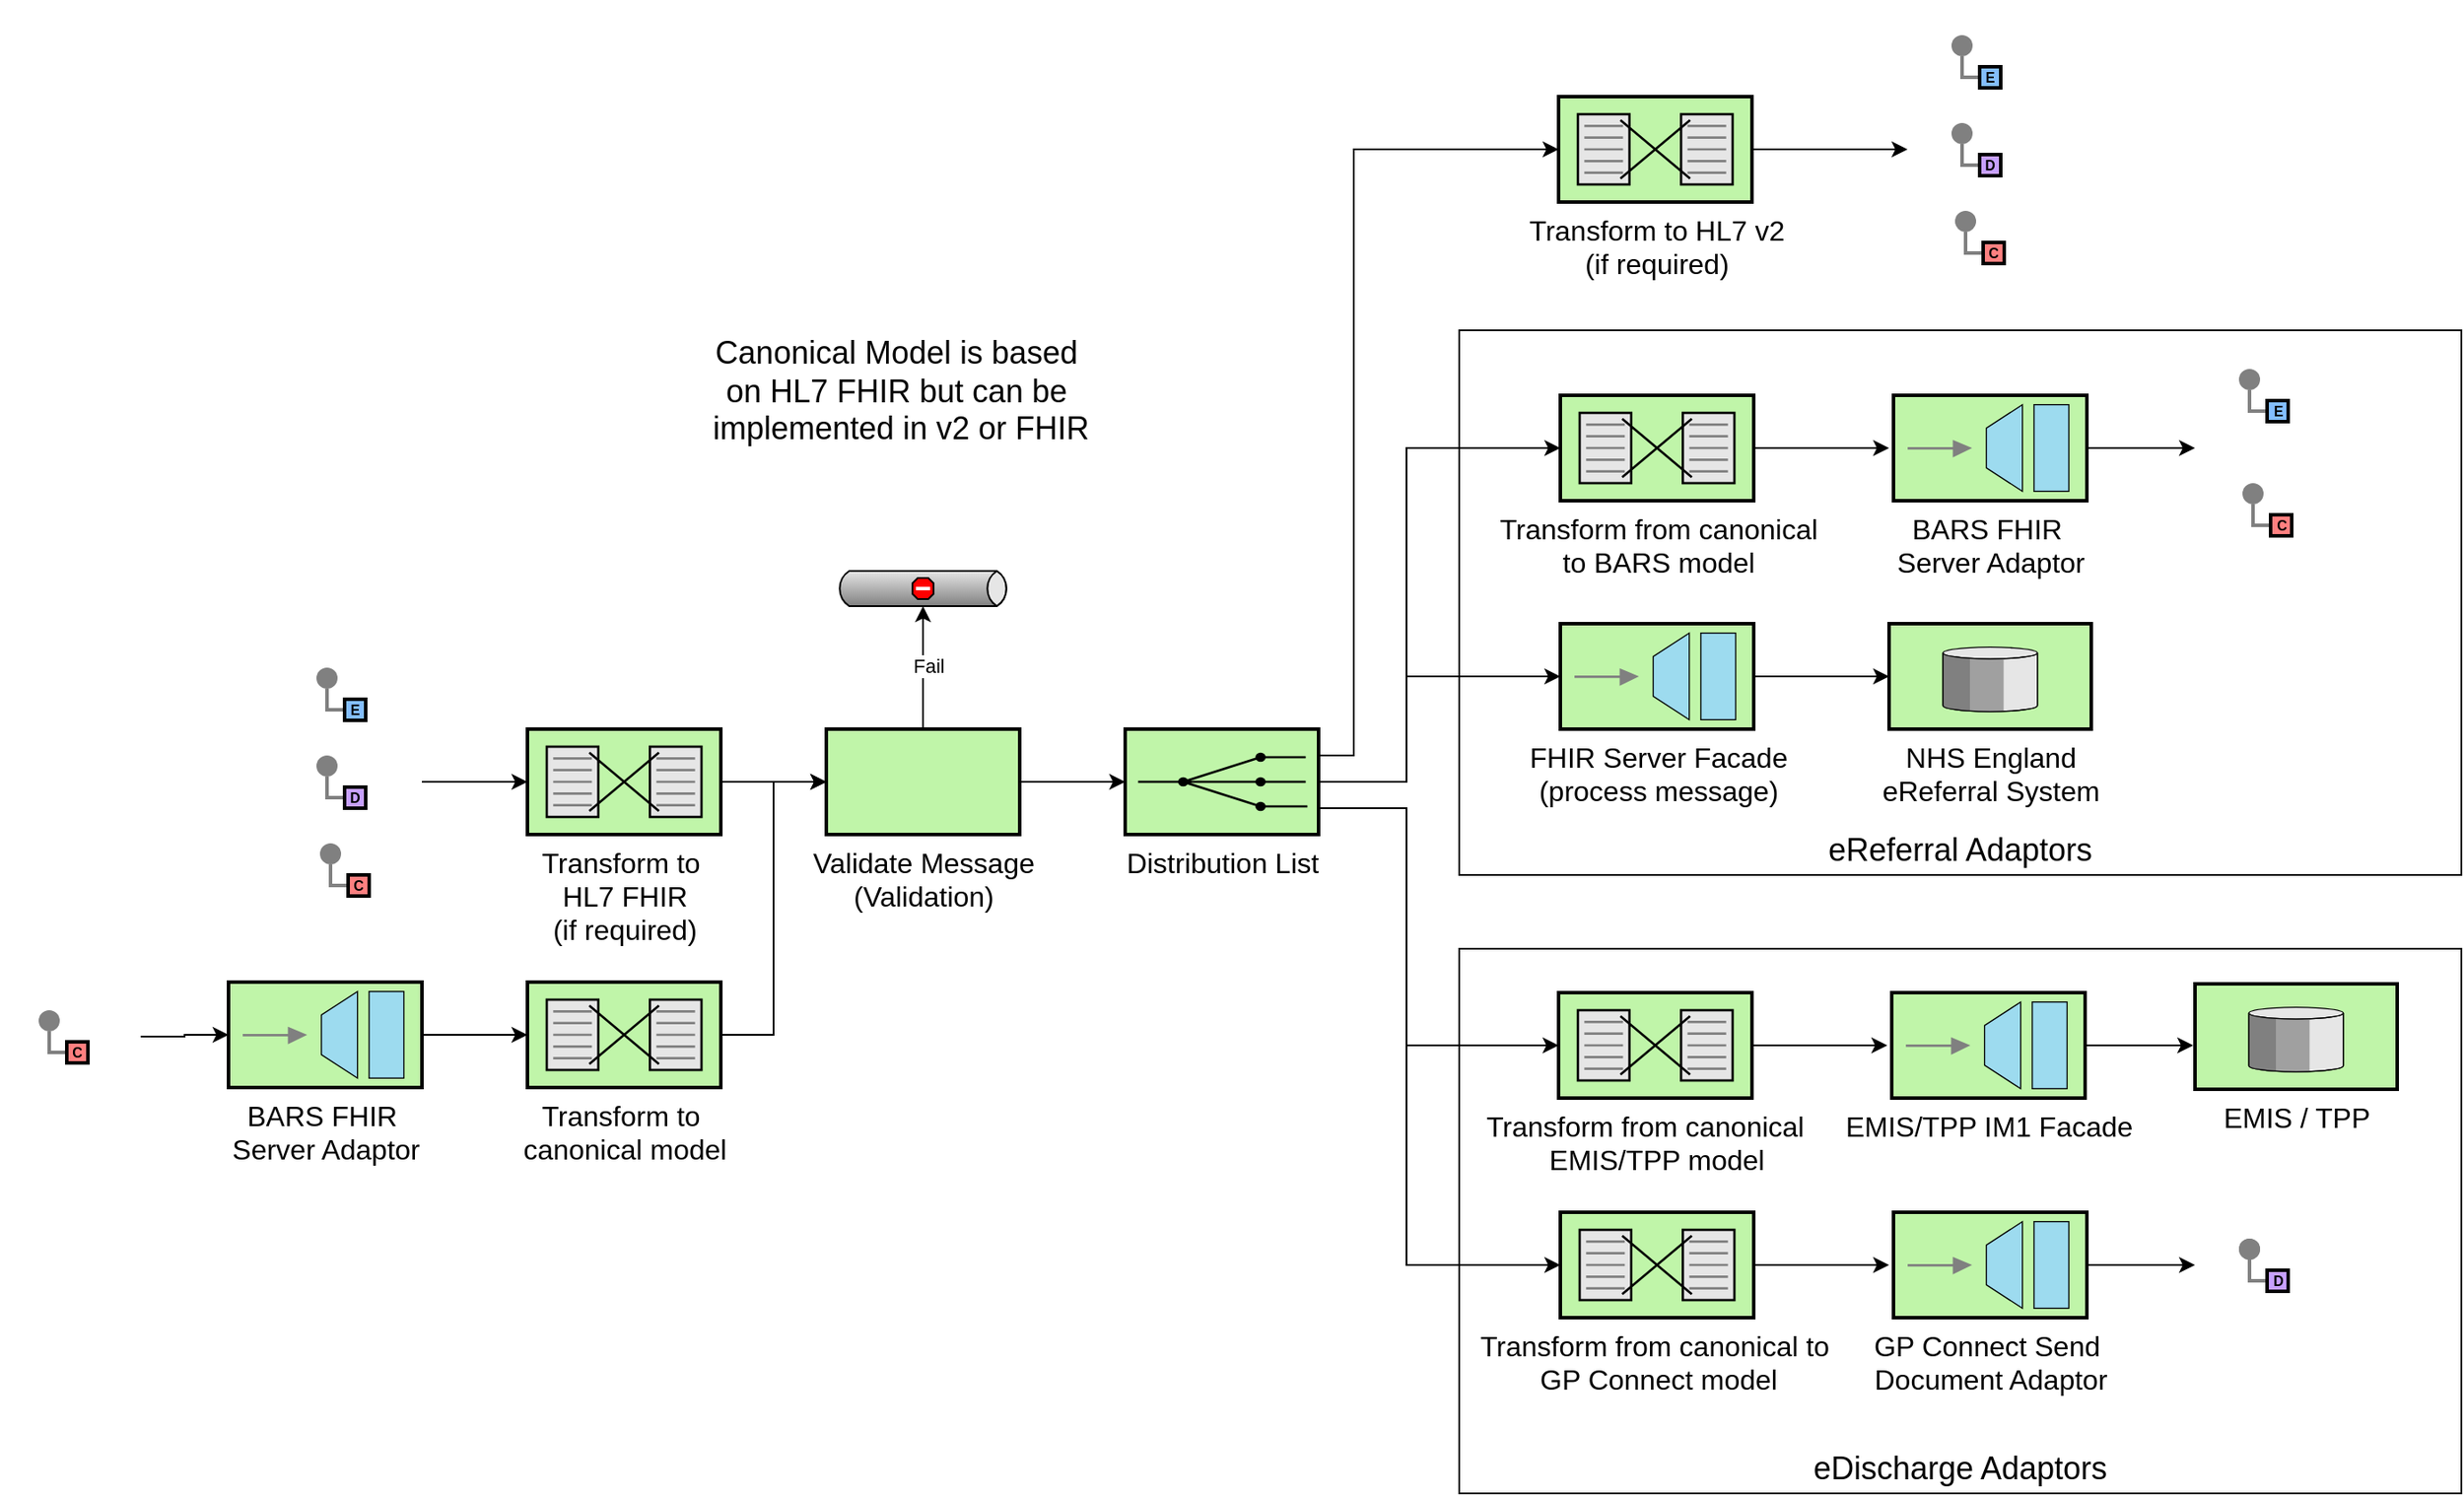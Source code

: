 <mxfile version="26.0.16">
  <diagram name="Page-1" id="ljDZH8ERc5lGcRQzrED6">
    <mxGraphModel grid="1" page="1" gridSize="10" guides="1" tooltips="1" connect="1" arrows="1" fold="1" pageScale="1" pageWidth="827" pageHeight="1169" math="0" shadow="0">
      <root>
        <mxCell id="0" />
        <mxCell id="1" parent="0" />
        <mxCell id="jh0i2Kvn7iigSbFiA_Ri-123" value="&lt;font style=&quot;font-size: 18px;&quot;&gt;eDischarge Adaptors&lt;/font&gt;" style="rounded=0;whiteSpace=wrap;html=1;verticalAlign=bottom;" vertex="1" parent="1">
          <mxGeometry x="570" y="420" width="570" height="310" as="geometry" />
        </mxCell>
        <mxCell id="jh0i2Kvn7iigSbFiA_Ri-1" value="&lt;font style=&quot;font-size: 18px;&quot;&gt;eReferral Adaptors&lt;/font&gt;" style="rounded=0;whiteSpace=wrap;html=1;verticalAlign=bottom;" vertex="1" parent="1">
          <mxGeometry x="570" y="68" width="570" height="310" as="geometry" />
        </mxCell>
        <mxCell id="jh0i2Kvn7iigSbFiA_Ri-2" value="" style="edgeStyle=orthogonalEdgeStyle;rounded=0;exitX=0;exitY=0.5;endArrow=none;dashed=0;html=1;strokeColor=#808080;strokeWidth=2;" edge="1" parent="1" source="jh0i2Kvn7iigSbFiA_Ri-4" target="jh0i2Kvn7iigSbFiA_Ri-3">
          <mxGeometry relative="1" as="geometry" />
        </mxCell>
        <mxCell id="jh0i2Kvn7iigSbFiA_Ri-3" value="" style="strokeWidth=2;dashed=0;align=center;fontSize=8;shape=ellipse;fillColor=#808080;strokeColor=none;" vertex="1" parent="1">
          <mxGeometry x="-80" y="310" width="12" height="12" as="geometry" />
        </mxCell>
        <mxCell id="jh0i2Kvn7iigSbFiA_Ri-4" value="D" style="strokeWidth=2;dashed=0;align=center;fontSize=8;shape=rect;fillColor=#C7A0FF;fontStyle=1;whiteSpace=wrap;html=1;" vertex="1" parent="1">
          <mxGeometry x="-64" y="328" width="12" height="12" as="geometry" />
        </mxCell>
        <mxCell id="jh0i2Kvn7iigSbFiA_Ri-5" style="edgeStyle=orthogonalEdgeStyle;rounded=0;orthogonalLoop=1;jettySize=auto;html=1;entryX=0;entryY=0.5;entryDx=0;entryDy=0;exitX=1;exitY=0.5;exitDx=0;exitDy=0;exitPerimeter=0;" edge="1" parent="1" source="jh0i2Kvn7iigSbFiA_Ri-20" target="jh0i2Kvn7iigSbFiA_Ri-14">
          <mxGeometry relative="1" as="geometry" />
        </mxCell>
        <mxCell id="jh0i2Kvn7iigSbFiA_Ri-6" value="" style="rounded=0;whiteSpace=wrap;html=1;strokeColor=none;" vertex="1" parent="1">
          <mxGeometry x="-100" y="240" width="80" height="170" as="geometry" />
        </mxCell>
        <mxCell id="jh0i2Kvn7iigSbFiA_Ri-7" value="" style="edgeStyle=orthogonalEdgeStyle;rounded=0;exitX=0;exitY=0.5;endArrow=none;dashed=0;html=1;strokeColor=#808080;strokeWidth=2;" edge="1" parent="1" source="jh0i2Kvn7iigSbFiA_Ri-9" target="jh0i2Kvn7iigSbFiA_Ri-8">
          <mxGeometry relative="1" as="geometry" />
        </mxCell>
        <mxCell id="jh0i2Kvn7iigSbFiA_Ri-8" value="" style="strokeWidth=2;dashed=0;align=center;fontSize=8;shape=ellipse;fillColor=#808080;strokeColor=none;" vertex="1" parent="1">
          <mxGeometry x="-80" y="310" width="12" height="12" as="geometry" />
        </mxCell>
        <mxCell id="jh0i2Kvn7iigSbFiA_Ri-9" value="D" style="strokeWidth=2;dashed=0;align=center;fontSize=8;shape=rect;fillColor=#C7A0FF;fontStyle=1;whiteSpace=wrap;html=1;" vertex="1" parent="1">
          <mxGeometry x="-64" y="328" width="12" height="12" as="geometry" />
        </mxCell>
        <mxCell id="jh0i2Kvn7iigSbFiA_Ri-10" value="" style="edgeStyle=orthogonalEdgeStyle;rounded=0;exitX=0;exitY=0.5;endArrow=none;dashed=0;html=1;strokeColor=#808080;strokeWidth=2;" edge="1" parent="1" source="jh0i2Kvn7iigSbFiA_Ri-12" target="jh0i2Kvn7iigSbFiA_Ri-11">
          <mxGeometry relative="1" as="geometry" />
        </mxCell>
        <mxCell id="jh0i2Kvn7iigSbFiA_Ri-11" value="" style="strokeWidth=2;dashed=0;align=center;fontSize=8;shape=ellipse;fillColor=#808080;strokeColor=none;" vertex="1" parent="1">
          <mxGeometry x="-80" y="260" width="12" height="12" as="geometry" />
        </mxCell>
        <mxCell id="jh0i2Kvn7iigSbFiA_Ri-12" value="E" style="strokeWidth=2;dashed=0;align=center;fontSize=8;shape=rect;fillColor=#83BEFF;fontStyle=1;whiteSpace=wrap;html=1;" vertex="1" parent="1">
          <mxGeometry x="-64" y="278" width="12" height="12" as="geometry" />
        </mxCell>
        <mxCell id="jh0i2Kvn7iigSbFiA_Ri-13" style="edgeStyle=orthogonalEdgeStyle;rounded=0;orthogonalLoop=1;jettySize=auto;html=1;" edge="1" parent="1" source="jh0i2Kvn7iigSbFiA_Ri-14" target="jh0i2Kvn7iigSbFiA_Ri-19">
          <mxGeometry relative="1" as="geometry" />
        </mxCell>
        <mxCell id="jh0i2Kvn7iigSbFiA_Ri-14" value="&lt;font style=&quot;font-size: 16px;&quot;&gt;Validate Message &lt;br&gt;(Validation)&lt;/font&gt;" style="strokeWidth=2;dashed=0;align=center;fontSize=8;shape=rect;fillColor=#c0f5a9;verticalLabelPosition=bottom;verticalAlign=top;html=1;" vertex="1" parent="1">
          <mxGeometry x="210" y="295" width="110" height="60" as="geometry" />
        </mxCell>
        <mxCell id="jh0i2Kvn7iigSbFiA_Ri-15" value="" style="strokeWidth=1;outlineConnect=0;dashed=0;align=center;html=1;fontSize=8;shape=mxgraph.eip.deadLetterChannel;verticalLabelPosition=bottom;labelBackgroundColor=#ffffff;verticalAlign=top;" vertex="1" parent="1">
          <mxGeometry x="215" y="205" width="100" height="20" as="geometry" />
        </mxCell>
        <mxCell id="jh0i2Kvn7iigSbFiA_Ri-16" style="edgeStyle=orthogonalEdgeStyle;rounded=0;orthogonalLoop=1;jettySize=auto;html=1;entryX=0;entryY=1;entryDx=50;entryDy=0;entryPerimeter=0;" edge="1" parent="1" source="jh0i2Kvn7iigSbFiA_Ri-14" target="jh0i2Kvn7iigSbFiA_Ri-15">
          <mxGeometry relative="1" as="geometry" />
        </mxCell>
        <mxCell id="jh0i2Kvn7iigSbFiA_Ri-17" value="Fail" style="edgeLabel;html=1;align=center;verticalAlign=middle;resizable=0;points=[];" connectable="0" vertex="1" parent="jh0i2Kvn7iigSbFiA_Ri-16">
          <mxGeometry x="0.028" y="-3" relative="1" as="geometry">
            <mxPoint as="offset" />
          </mxGeometry>
        </mxCell>
        <mxCell id="jh0i2Kvn7iigSbFiA_Ri-18" style="edgeStyle=orthogonalEdgeStyle;rounded=0;orthogonalLoop=1;jettySize=auto;html=1;exitX=1;exitY=0.5;exitDx=0;exitDy=0;exitPerimeter=0;entryX=0;entryY=0.5;entryDx=0;entryDy=0;entryPerimeter=0;" edge="1" parent="1" source="jh0i2Kvn7iigSbFiA_Ri-19" target="jh0i2Kvn7iigSbFiA_Ri-65">
          <mxGeometry relative="1" as="geometry">
            <mxPoint x="490" y="340" as="sourcePoint" />
            <mxPoint x="629" y="210" as="targetPoint" />
            <Array as="points">
              <mxPoint x="540" y="325" />
              <mxPoint x="540" y="135" />
            </Array>
          </mxGeometry>
        </mxCell>
        <mxCell id="jh0i2Kvn7iigSbFiA_Ri-121" value="" style="edgeStyle=orthogonalEdgeStyle;rounded=0;orthogonalLoop=1;jettySize=auto;html=1;entryX=0;entryY=0.5;entryDx=0;entryDy=0;entryPerimeter=0;" edge="1" parent="1" target="jh0i2Kvn7iigSbFiA_Ri-99">
          <mxGeometry relative="1" as="geometry">
            <mxPoint x="490" y="340" as="sourcePoint" />
            <Array as="points">
              <mxPoint x="540" y="340" />
              <mxPoint x="540" y="600" />
            </Array>
          </mxGeometry>
        </mxCell>
        <mxCell id="jh0i2Kvn7iigSbFiA_Ri-19" value="&lt;font style=&quot;font-size: 16px;&quot;&gt;Distribution List&lt;/font&gt;" style="html=1;strokeWidth=2;outlineConnect=0;dashed=0;align=center;fontSize=8;fillColor=#c0f5a9;verticalLabelPosition=bottom;verticalAlign=top;shape=mxgraph.eip.recipient_list;" vertex="1" parent="1">
          <mxGeometry x="380" y="295" width="110" height="60" as="geometry" />
        </mxCell>
        <mxCell id="jh0i2Kvn7iigSbFiA_Ri-20" value="&lt;span style=&quot;font-size: 16px;&quot;&gt;Transform to&amp;nbsp;&lt;/span&gt;&lt;div&gt;&lt;span style=&quot;font-size: 16px;&quot;&gt;HL7 FHIR&lt;br&gt;(if required)&lt;/span&gt;&lt;/div&gt;" style="html=1;strokeWidth=2;outlineConnect=0;dashed=0;align=center;fontSize=8;shape=mxgraph.eip.message_translator;fillColor=#c0f5a9;verticalLabelPosition=bottom;verticalAlign=top;" vertex="1" parent="1">
          <mxGeometry x="40" y="295" width="110" height="60" as="geometry" />
        </mxCell>
        <mxCell id="jh0i2Kvn7iigSbFiA_Ri-21" style="edgeStyle=orthogonalEdgeStyle;rounded=0;orthogonalLoop=1;jettySize=auto;html=1;entryX=0;entryY=0.5;entryDx=0;entryDy=0;entryPerimeter=0;" edge="1" parent="1" source="jh0i2Kvn7iigSbFiA_Ri-6" target="jh0i2Kvn7iigSbFiA_Ri-20">
          <mxGeometry relative="1" as="geometry" />
        </mxCell>
        <mxCell id="jh0i2Kvn7iigSbFiA_Ri-22" style="edgeStyle=orthogonalEdgeStyle;rounded=0;orthogonalLoop=1;jettySize=auto;html=1;entryX=0;entryY=0.5;entryDx=0;entryDy=0;" edge="1" parent="1" source="jh0i2Kvn7iigSbFiA_Ri-23" target="jh0i2Kvn7iigSbFiA_Ri-28">
          <mxGeometry relative="1" as="geometry" />
        </mxCell>
        <mxCell id="jh0i2Kvn7iigSbFiA_Ri-23" value="&lt;font style=&quot;font-size: 16px;&quot;&gt;Transform to HL7 v2&lt;br&gt;(if required)&lt;/font&gt;" style="html=1;strokeWidth=2;outlineConnect=0;dashed=0;align=center;fontSize=8;shape=mxgraph.eip.message_translator;fillColor=#c0f5a9;verticalLabelPosition=bottom;verticalAlign=top;" vertex="1" parent="1">
          <mxGeometry x="626.5" y="-65" width="110" height="60" as="geometry" />
        </mxCell>
        <mxCell id="jh0i2Kvn7iigSbFiA_Ri-24" style="edgeStyle=orthogonalEdgeStyle;rounded=0;orthogonalLoop=1;jettySize=auto;html=1;entryX=0;entryY=0.5;entryDx=0;entryDy=0;entryPerimeter=0;exitX=1;exitY=0.25;exitDx=0;exitDy=0;exitPerimeter=0;" edge="1" parent="1" source="jh0i2Kvn7iigSbFiA_Ri-19" target="jh0i2Kvn7iigSbFiA_Ri-23">
          <mxGeometry relative="1" as="geometry">
            <Array as="points">
              <mxPoint x="510" y="310" />
              <mxPoint x="510" y="-35" />
            </Array>
          </mxGeometry>
        </mxCell>
        <mxCell id="jh0i2Kvn7iigSbFiA_Ri-25" style="edgeStyle=orthogonalEdgeStyle;rounded=0;orthogonalLoop=1;jettySize=auto;html=1;" edge="1" parent="1">
          <mxGeometry relative="1" as="geometry">
            <mxPoint x="737.5" y="135" as="sourcePoint" />
            <mxPoint x="814.5" y="135" as="targetPoint" />
          </mxGeometry>
        </mxCell>
        <mxCell id="jh0i2Kvn7iigSbFiA_Ri-28" value="" style="rounded=0;whiteSpace=wrap;html=1;strokeColor=none;" vertex="1" parent="1">
          <mxGeometry x="825" y="-95" width="90" height="120" as="geometry" />
        </mxCell>
        <mxCell id="jh0i2Kvn7iigSbFiA_Ri-29" value="&lt;font style=&quot;font-size: 18px;&quot;&gt;Canonical Model is based &lt;br&gt;on HL7 FHIR but can be&lt;br&gt;&amp;nbsp;implemented in v2 or FHIR&lt;/font&gt;" style="text;html=1;align=center;verticalAlign=middle;whiteSpace=wrap;rounded=0;" vertex="1" parent="1">
          <mxGeometry x="120" y="75" width="260" height="55" as="geometry" />
        </mxCell>
        <mxCell id="jh0i2Kvn7iigSbFiA_Ri-30" value="" style="edgeStyle=orthogonalEdgeStyle;rounded=0;exitX=0;exitY=0.5;endArrow=none;dashed=0;html=1;strokeColor=#808080;strokeWidth=2;" edge="1" parent="1" source="jh0i2Kvn7iigSbFiA_Ri-32" target="jh0i2Kvn7iigSbFiA_Ri-31">
          <mxGeometry relative="1" as="geometry" />
        </mxCell>
        <mxCell id="jh0i2Kvn7iigSbFiA_Ri-31" value="" style="strokeWidth=2;dashed=0;align=center;fontSize=8;shape=ellipse;fillColor=#808080;strokeColor=none;" vertex="1" parent="1">
          <mxGeometry x="-78" y="360" width="12" height="12" as="geometry" />
        </mxCell>
        <mxCell id="jh0i2Kvn7iigSbFiA_Ri-32" value="C" style="strokeWidth=2;dashed=0;align=center;fontSize=8;shape=rect;fillColor=#FF8080;fontStyle=1;whiteSpace=wrap;html=1;" vertex="1" parent="1">
          <mxGeometry x="-62" y="378" width="12" height="12" as="geometry" />
        </mxCell>
        <mxCell id="jh0i2Kvn7iigSbFiA_Ri-33" value="" style="edgeStyle=orthogonalEdgeStyle;rounded=0;exitX=0;exitY=0.5;endArrow=none;dashed=0;html=1;strokeColor=#808080;strokeWidth=2;" edge="1" parent="1" source="jh0i2Kvn7iigSbFiA_Ri-35" target="jh0i2Kvn7iigSbFiA_Ri-34">
          <mxGeometry relative="1" as="geometry" />
        </mxCell>
        <mxCell id="jh0i2Kvn7iigSbFiA_Ri-34" value="" style="strokeWidth=2;dashed=0;align=center;fontSize=8;shape=ellipse;fillColor=#808080;strokeColor=none;" vertex="1" parent="1">
          <mxGeometry x="850" y="-50" width="12" height="12" as="geometry" />
        </mxCell>
        <mxCell id="jh0i2Kvn7iigSbFiA_Ri-35" value="D" style="strokeWidth=2;dashed=0;align=center;fontSize=8;shape=rect;fillColor=#C7A0FF;fontStyle=1;whiteSpace=wrap;html=1;" vertex="1" parent="1">
          <mxGeometry x="866" y="-32" width="12" height="12" as="geometry" />
        </mxCell>
        <mxCell id="jh0i2Kvn7iigSbFiA_Ri-36" value="" style="rounded=0;whiteSpace=wrap;html=1;strokeColor=none;" vertex="1" parent="1">
          <mxGeometry x="830" y="-120" width="80" height="170" as="geometry" />
        </mxCell>
        <mxCell id="jh0i2Kvn7iigSbFiA_Ri-37" value="" style="edgeStyle=orthogonalEdgeStyle;rounded=0;exitX=0;exitY=0.5;endArrow=none;dashed=0;html=1;strokeColor=#808080;strokeWidth=2;" edge="1" parent="1" source="jh0i2Kvn7iigSbFiA_Ri-39" target="jh0i2Kvn7iigSbFiA_Ri-38">
          <mxGeometry relative="1" as="geometry" />
        </mxCell>
        <mxCell id="jh0i2Kvn7iigSbFiA_Ri-38" value="" style="strokeWidth=2;dashed=0;align=center;fontSize=8;shape=ellipse;fillColor=#808080;strokeColor=none;" vertex="1" parent="1">
          <mxGeometry x="850" y="-50" width="12" height="12" as="geometry" />
        </mxCell>
        <mxCell id="jh0i2Kvn7iigSbFiA_Ri-39" value="D" style="strokeWidth=2;dashed=0;align=center;fontSize=8;shape=rect;fillColor=#C7A0FF;fontStyle=1;whiteSpace=wrap;html=1;" vertex="1" parent="1">
          <mxGeometry x="866" y="-32" width="12" height="12" as="geometry" />
        </mxCell>
        <mxCell id="jh0i2Kvn7iigSbFiA_Ri-40" value="" style="edgeStyle=orthogonalEdgeStyle;rounded=0;exitX=0;exitY=0.5;endArrow=none;dashed=0;html=1;strokeColor=#808080;strokeWidth=2;" edge="1" parent="1" source="jh0i2Kvn7iigSbFiA_Ri-42" target="jh0i2Kvn7iigSbFiA_Ri-41">
          <mxGeometry relative="1" as="geometry" />
        </mxCell>
        <mxCell id="jh0i2Kvn7iigSbFiA_Ri-41" value="" style="strokeWidth=2;dashed=0;align=center;fontSize=8;shape=ellipse;fillColor=#808080;strokeColor=none;" vertex="1" parent="1">
          <mxGeometry x="850" y="-100" width="12" height="12" as="geometry" />
        </mxCell>
        <mxCell id="jh0i2Kvn7iigSbFiA_Ri-42" value="E" style="strokeWidth=2;dashed=0;align=center;fontSize=8;shape=rect;fillColor=#83BEFF;fontStyle=1;whiteSpace=wrap;html=1;" vertex="1" parent="1">
          <mxGeometry x="866" y="-82" width="12" height="12" as="geometry" />
        </mxCell>
        <mxCell id="jh0i2Kvn7iigSbFiA_Ri-43" value="" style="edgeStyle=orthogonalEdgeStyle;rounded=0;exitX=0;exitY=0.5;endArrow=none;dashed=0;html=1;strokeColor=#808080;strokeWidth=2;" edge="1" parent="1" source="jh0i2Kvn7iigSbFiA_Ri-45" target="jh0i2Kvn7iigSbFiA_Ri-44">
          <mxGeometry relative="1" as="geometry" />
        </mxCell>
        <mxCell id="jh0i2Kvn7iigSbFiA_Ri-44" value="" style="strokeWidth=2;dashed=0;align=center;fontSize=8;shape=ellipse;fillColor=#808080;strokeColor=none;" vertex="1" parent="1">
          <mxGeometry x="852" width="12" height="12" as="geometry" />
        </mxCell>
        <mxCell id="jh0i2Kvn7iigSbFiA_Ri-45" value="C" style="strokeWidth=2;dashed=0;align=center;fontSize=8;shape=rect;fillColor=#FF8080;fontStyle=1;whiteSpace=wrap;html=1;" vertex="1" parent="1">
          <mxGeometry x="868" y="18" width="12" height="12" as="geometry" />
        </mxCell>
        <mxCell id="jh0i2Kvn7iigSbFiA_Ri-47" style="edgeStyle=orthogonalEdgeStyle;rounded=0;orthogonalLoop=1;jettySize=auto;html=1;" edge="1" parent="1" source="jh0i2Kvn7iigSbFiA_Ri-48" target="jh0i2Kvn7iigSbFiA_Ri-49">
          <mxGeometry relative="1" as="geometry" />
        </mxCell>
        <mxCell id="jh0i2Kvn7iigSbFiA_Ri-48" value="&lt;font style=&quot;font-size: 16px;&quot;&gt;FHIR Server Facade&lt;br&gt;(process message)&lt;/font&gt;" style="fillColor=#c0f5a9;dashed=0;outlineConnect=0;strokeWidth=2;html=1;align=center;fontSize=8;verticalLabelPosition=bottom;verticalAlign=top;shape=mxgraph.eip.messaging_gateway;" vertex="1" parent="1">
          <mxGeometry x="627.5" y="235" width="110" height="60" as="geometry" />
        </mxCell>
        <mxCell id="jh0i2Kvn7iigSbFiA_Ri-49" value="&lt;span style=&quot;font-size: 16px;&quot;&gt;NHS England &lt;br&gt;eReferral System&lt;/span&gt;" style="html=1;strokeWidth=2;outlineConnect=0;dashed=0;align=center;fontSize=8;verticalLabelPosition=bottom;verticalAlign=top;shape=mxgraph.eip.message_store;fillColor=#c0f5a9" vertex="1" parent="1">
          <mxGeometry x="814.5" y="235" width="115" height="60" as="geometry" />
        </mxCell>
        <mxCell id="jh0i2Kvn7iigSbFiA_Ri-50" style="edgeStyle=orthogonalEdgeStyle;rounded=0;orthogonalLoop=1;jettySize=auto;html=1;entryX=0;entryY=0.5;entryDx=0;entryDy=0;entryPerimeter=0;exitX=1;exitY=0.5;exitDx=0;exitDy=0;exitPerimeter=0;" edge="1" parent="1" source="jh0i2Kvn7iigSbFiA_Ri-19" target="jh0i2Kvn7iigSbFiA_Ri-48">
          <mxGeometry relative="1" as="geometry">
            <Array as="points">
              <mxPoint x="540" y="325" />
              <mxPoint x="540" y="265" />
            </Array>
          </mxGeometry>
        </mxCell>
        <mxCell id="jh0i2Kvn7iigSbFiA_Ri-51" value="" style="rounded=0;whiteSpace=wrap;html=1;strokeColor=none;" vertex="1" parent="1">
          <mxGeometry x="988.5" y="75" width="90" height="120" as="geometry" />
        </mxCell>
        <mxCell id="jh0i2Kvn7iigSbFiA_Ri-55" value="" style="rounded=0;whiteSpace=wrap;html=1;strokeColor=none;" vertex="1" parent="1">
          <mxGeometry x="988.5" y="70" width="80" height="80" as="geometry" />
        </mxCell>
        <mxCell id="jh0i2Kvn7iigSbFiA_Ri-59" value="" style="edgeStyle=orthogonalEdgeStyle;rounded=0;exitX=0;exitY=0.5;endArrow=none;dashed=0;html=1;strokeColor=#808080;strokeWidth=2;" edge="1" parent="1" source="jh0i2Kvn7iigSbFiA_Ri-61" target="jh0i2Kvn7iigSbFiA_Ri-60">
          <mxGeometry relative="1" as="geometry" />
        </mxCell>
        <mxCell id="jh0i2Kvn7iigSbFiA_Ri-60" value="" style="strokeWidth=2;dashed=0;align=center;fontSize=8;shape=ellipse;fillColor=#808080;strokeColor=none;" vertex="1" parent="1">
          <mxGeometry x="1013.5" y="90" width="12" height="12" as="geometry" />
        </mxCell>
        <mxCell id="jh0i2Kvn7iigSbFiA_Ri-61" value="E" style="strokeWidth=2;dashed=0;align=center;fontSize=8;shape=rect;fillColor=#83BEFF;fontStyle=1;whiteSpace=wrap;html=1;" vertex="1" parent="1">
          <mxGeometry x="1029.5" y="108" width="12" height="12" as="geometry" />
        </mxCell>
        <mxCell id="jh0i2Kvn7iigSbFiA_Ri-62" value="" style="edgeStyle=orthogonalEdgeStyle;rounded=0;exitX=0;exitY=0.5;endArrow=none;dashed=0;html=1;strokeColor=#808080;strokeWidth=2;" edge="1" parent="1" source="jh0i2Kvn7iigSbFiA_Ri-64" target="jh0i2Kvn7iigSbFiA_Ri-63">
          <mxGeometry relative="1" as="geometry" />
        </mxCell>
        <mxCell id="jh0i2Kvn7iigSbFiA_Ri-63" value="" style="strokeWidth=2;dashed=0;align=center;fontSize=8;shape=ellipse;fillColor=#808080;strokeColor=none;" vertex="1" parent="1">
          <mxGeometry x="1015.5" y="155" width="12" height="12" as="geometry" />
        </mxCell>
        <mxCell id="jh0i2Kvn7iigSbFiA_Ri-64" value="C" style="strokeWidth=2;dashed=0;align=center;fontSize=8;shape=rect;fillColor=#FF8080;fontStyle=1;whiteSpace=wrap;html=1;" vertex="1" parent="1">
          <mxGeometry x="1031.5" y="173" width="12" height="12" as="geometry" />
        </mxCell>
        <mxCell id="jh0i2Kvn7iigSbFiA_Ri-65" value="&lt;font style=&quot;font-size: 16px;&quot;&gt;Transform from canonical&lt;/font&gt;&lt;div&gt;&lt;span style=&quot;font-size: 16px; background-color: transparent; color: light-dark(rgb(0, 0, 0), rgb(255, 255, 255));&quot;&gt;to BARS model&lt;/span&gt;&lt;/div&gt;" style="html=1;strokeWidth=2;outlineConnect=0;dashed=0;align=center;fontSize=8;shape=mxgraph.eip.message_translator;fillColor=#c0f5a9;verticalLabelPosition=bottom;verticalAlign=top;" vertex="1" parent="1">
          <mxGeometry x="627.5" y="105" width="110" height="60" as="geometry" />
        </mxCell>
        <mxCell id="jh0i2Kvn7iigSbFiA_Ri-67" style="edgeStyle=orthogonalEdgeStyle;rounded=0;orthogonalLoop=1;jettySize=auto;html=1;entryX=0;entryY=0.5;entryDx=0;entryDy=0;" edge="1" parent="1" source="jh0i2Kvn7iigSbFiA_Ri-66" target="jh0i2Kvn7iigSbFiA_Ri-51">
          <mxGeometry relative="1" as="geometry" />
        </mxCell>
        <mxCell id="jh0i2Kvn7iigSbFiA_Ri-66" value="&lt;font style=&quot;font-size: 16px;&quot;&gt;BARS FHIR&amp;nbsp;&lt;/font&gt;&lt;div&gt;&lt;font style=&quot;font-size: 16px;&quot;&gt;Server Adaptor&lt;br&gt;&lt;/font&gt;&lt;/div&gt;" style="fillColor=#c0f5a9;dashed=0;outlineConnect=0;strokeWidth=2;html=1;align=center;fontSize=8;verticalLabelPosition=bottom;verticalAlign=top;shape=mxgraph.eip.messaging_gateway;" vertex="1" parent="1">
          <mxGeometry x="817" y="105" width="110" height="60" as="geometry" />
        </mxCell>
        <mxCell id="jh0i2Kvn7iigSbFiA_Ri-68" style="edgeStyle=orthogonalEdgeStyle;rounded=0;orthogonalLoop=1;jettySize=auto;html=1;" edge="1" parent="1">
          <mxGeometry relative="1" as="geometry">
            <mxPoint x="736.5" y="475" as="sourcePoint" />
            <mxPoint x="813.5" y="475" as="targetPoint" />
          </mxGeometry>
        </mxCell>
        <mxCell id="jh0i2Kvn7iigSbFiA_Ri-82" value="&lt;span style=&quot;font-size: 16px;&quot;&gt;Transform from canonical&amp;nbsp; &amp;nbsp;&lt;/span&gt;&lt;div&gt;&lt;span style=&quot;font-size: 16px;&quot;&gt;EMIS/TPP model&lt;/span&gt;&lt;/div&gt;" style="html=1;strokeWidth=2;outlineConnect=0;dashed=0;align=center;fontSize=8;shape=mxgraph.eip.message_translator;fillColor=#c0f5a9;verticalLabelPosition=bottom;verticalAlign=top;" vertex="1" parent="1">
          <mxGeometry x="626.5" y="445" width="110" height="60" as="geometry" />
        </mxCell>
        <mxCell id="jh0i2Kvn7iigSbFiA_Ri-83" style="edgeStyle=orthogonalEdgeStyle;rounded=0;orthogonalLoop=1;jettySize=auto;html=1;entryX=0;entryY=0.5;entryDx=0;entryDy=0;" edge="1" parent="1" source="jh0i2Kvn7iigSbFiA_Ri-84">
          <mxGeometry relative="1" as="geometry">
            <mxPoint x="987.5" y="475" as="targetPoint" />
          </mxGeometry>
        </mxCell>
        <mxCell id="jh0i2Kvn7iigSbFiA_Ri-84" value="&lt;font style=&quot;font-size: 16px;&quot;&gt;EMIS/TPP IM1 Facade&lt;br&gt;&lt;/font&gt;" style="fillColor=#c0f5a9;dashed=0;outlineConnect=0;strokeWidth=2;html=1;align=center;fontSize=8;verticalLabelPosition=bottom;verticalAlign=top;shape=mxgraph.eip.messaging_gateway;" vertex="1" parent="1">
          <mxGeometry x="816" y="445" width="110" height="60" as="geometry" />
        </mxCell>
        <mxCell id="jh0i2Kvn7iigSbFiA_Ri-85" style="edgeStyle=orthogonalEdgeStyle;rounded=0;orthogonalLoop=1;jettySize=auto;html=1;" edge="1" parent="1">
          <mxGeometry relative="1" as="geometry">
            <mxPoint x="737.5" y="600" as="sourcePoint" />
            <mxPoint x="814.5" y="600" as="targetPoint" />
          </mxGeometry>
        </mxCell>
        <mxCell id="jh0i2Kvn7iigSbFiA_Ri-86" value="" style="rounded=0;whiteSpace=wrap;html=1;strokeColor=none;" vertex="1" parent="1">
          <mxGeometry x="988.5" y="540" width="90" height="120" as="geometry" />
        </mxCell>
        <mxCell id="jh0i2Kvn7iigSbFiA_Ri-87" value="" style="edgeStyle=orthogonalEdgeStyle;rounded=0;exitX=0;exitY=0.5;endArrow=none;dashed=0;html=1;strokeColor=#808080;strokeWidth=2;" edge="1" parent="1" source="jh0i2Kvn7iigSbFiA_Ri-89" target="jh0i2Kvn7iigSbFiA_Ri-88">
          <mxGeometry relative="1" as="geometry" />
        </mxCell>
        <mxCell id="jh0i2Kvn7iigSbFiA_Ri-88" value="" style="strokeWidth=2;dashed=0;align=center;fontSize=8;shape=ellipse;fillColor=#808080;strokeColor=none;" vertex="1" parent="1">
          <mxGeometry x="1013.5" y="585" width="12" height="12" as="geometry" />
        </mxCell>
        <mxCell id="jh0i2Kvn7iigSbFiA_Ri-89" value="D" style="strokeWidth=2;dashed=0;align=center;fontSize=8;shape=rect;fillColor=#C7A0FF;fontStyle=1;whiteSpace=wrap;html=1;" vertex="1" parent="1">
          <mxGeometry x="1029.5" y="603" width="12" height="12" as="geometry" />
        </mxCell>
        <mxCell id="jh0i2Kvn7iigSbFiA_Ri-90" value="" style="edgeStyle=orthogonalEdgeStyle;rounded=0;exitX=0;exitY=0.5;endArrow=none;dashed=0;html=1;strokeColor=#808080;strokeWidth=2;" edge="1" parent="1" source="jh0i2Kvn7iigSbFiA_Ri-92" target="jh0i2Kvn7iigSbFiA_Ri-91">
          <mxGeometry relative="1" as="geometry" />
        </mxCell>
        <mxCell id="jh0i2Kvn7iigSbFiA_Ri-91" value="" style="strokeWidth=2;dashed=0;align=center;fontSize=8;shape=ellipse;fillColor=#808080;strokeColor=none;" vertex="1" parent="1">
          <mxGeometry x="1013.5" y="585" width="12" height="12" as="geometry" />
        </mxCell>
        <mxCell id="jh0i2Kvn7iigSbFiA_Ri-92" value="D" style="strokeWidth=2;dashed=0;align=center;fontSize=8;shape=rect;fillColor=#C7A0FF;fontStyle=1;whiteSpace=wrap;html=1;" vertex="1" parent="1">
          <mxGeometry x="1029.5" y="603" width="12" height="12" as="geometry" />
        </mxCell>
        <mxCell id="jh0i2Kvn7iigSbFiA_Ri-99" value="&lt;font style=&quot;font-size: 16px;&quot;&gt;Transform from canonical to&amp;nbsp;&lt;/font&gt;&lt;div&gt;&lt;font style=&quot;font-size: 16px;&quot;&gt;GP Connect&amp;nbsp;&lt;/font&gt;&lt;span style=&quot;background-color: transparent; color: light-dark(rgb(0, 0, 0), rgb(255, 255, 255)); font-size: 16px;&quot;&gt;model&lt;/span&gt;&lt;/div&gt;" style="html=1;strokeWidth=2;outlineConnect=0;dashed=0;align=center;fontSize=8;shape=mxgraph.eip.message_translator;fillColor=#c0f5a9;verticalLabelPosition=bottom;verticalAlign=top;" vertex="1" parent="1">
          <mxGeometry x="627.5" y="570" width="110" height="60" as="geometry" />
        </mxCell>
        <mxCell id="jh0i2Kvn7iigSbFiA_Ri-100" style="edgeStyle=orthogonalEdgeStyle;rounded=0;orthogonalLoop=1;jettySize=auto;html=1;entryX=0;entryY=0.5;entryDx=0;entryDy=0;" edge="1" parent="1" source="jh0i2Kvn7iigSbFiA_Ri-101" target="jh0i2Kvn7iigSbFiA_Ri-86">
          <mxGeometry relative="1" as="geometry" />
        </mxCell>
        <mxCell id="jh0i2Kvn7iigSbFiA_Ri-101" value="&lt;font style=&quot;font-size: 16px;&quot;&gt;GP Connect Send&amp;nbsp;&lt;/font&gt;&lt;div&gt;&lt;font style=&quot;font-size: 16px;&quot;&gt;Document Adaptor&lt;br&gt;&lt;/font&gt;&lt;/div&gt;" style="fillColor=#c0f5a9;dashed=0;outlineConnect=0;strokeWidth=2;html=1;align=center;fontSize=8;verticalLabelPosition=bottom;verticalAlign=top;shape=mxgraph.eip.messaging_gateway;" vertex="1" parent="1">
          <mxGeometry x="817" y="570" width="110" height="60" as="geometry" />
        </mxCell>
        <mxCell id="jh0i2Kvn7iigSbFiA_Ri-102" value="&lt;span style=&quot;font-size: 16px;&quot;&gt;EMIS / TPP&lt;/span&gt;" style="html=1;strokeWidth=2;outlineConnect=0;dashed=0;align=center;fontSize=8;verticalLabelPosition=bottom;verticalAlign=top;shape=mxgraph.eip.message_store;fillColor=#c0f5a9" vertex="1" parent="1">
          <mxGeometry x="988.5" y="440" width="115" height="60" as="geometry" />
        </mxCell>
        <mxCell id="jh0i2Kvn7iigSbFiA_Ri-119" style="edgeStyle=orthogonalEdgeStyle;rounded=0;orthogonalLoop=1;jettySize=auto;html=1;" edge="1" parent="1" source="jh0i2Kvn7iigSbFiA_Ri-106" target="jh0i2Kvn7iigSbFiA_Ri-118">
          <mxGeometry relative="1" as="geometry" />
        </mxCell>
        <mxCell id="jh0i2Kvn7iigSbFiA_Ri-106" value="" style="rounded=0;whiteSpace=wrap;html=1;strokeColor=none;" vertex="1" parent="1">
          <mxGeometry x="-260" y="435" width="80" height="70" as="geometry" />
        </mxCell>
        <mxCell id="jh0i2Kvn7iigSbFiA_Ri-122" style="edgeStyle=orthogonalEdgeStyle;rounded=0;orthogonalLoop=1;jettySize=auto;html=1;entryX=0;entryY=0.5;entryDx=0;entryDy=0;" edge="1" parent="1" source="jh0i2Kvn7iigSbFiA_Ri-113" target="jh0i2Kvn7iigSbFiA_Ri-14">
          <mxGeometry relative="1" as="geometry" />
        </mxCell>
        <mxCell id="jh0i2Kvn7iigSbFiA_Ri-113" value="&lt;span style=&quot;font-size: 16px;&quot;&gt;Transform to&amp;nbsp;&lt;/span&gt;&lt;div&gt;&lt;span style=&quot;font-size: 16px;&quot;&gt;canonical model&lt;/span&gt;&lt;/div&gt;" style="html=1;strokeWidth=2;outlineConnect=0;dashed=0;align=center;fontSize=8;shape=mxgraph.eip.message_translator;fillColor=#c0f5a9;verticalLabelPosition=bottom;verticalAlign=top;" vertex="1" parent="1">
          <mxGeometry x="40" y="439" width="110" height="60" as="geometry" />
        </mxCell>
        <mxCell id="jh0i2Kvn7iigSbFiA_Ri-114" style="edgeStyle=orthogonalEdgeStyle;rounded=0;orthogonalLoop=1;jettySize=auto;html=1;entryX=0;entryY=0.5;entryDx=0;entryDy=0;entryPerimeter=0;exitX=1;exitY=0.5;exitDx=0;exitDy=0;exitPerimeter=0;" edge="1" parent="1" source="jh0i2Kvn7iigSbFiA_Ri-118" target="jh0i2Kvn7iigSbFiA_Ri-113">
          <mxGeometry relative="1" as="geometry" />
        </mxCell>
        <mxCell id="jh0i2Kvn7iigSbFiA_Ri-115" value="" style="edgeStyle=orthogonalEdgeStyle;rounded=0;exitX=0;exitY=0.5;endArrow=none;dashed=0;html=1;strokeColor=#808080;strokeWidth=2;" edge="1" parent="1" source="jh0i2Kvn7iigSbFiA_Ri-117" target="jh0i2Kvn7iigSbFiA_Ri-116">
          <mxGeometry relative="1" as="geometry" />
        </mxCell>
        <mxCell id="jh0i2Kvn7iigSbFiA_Ri-116" value="" style="strokeWidth=2;dashed=0;align=center;fontSize=8;shape=ellipse;fillColor=#808080;strokeColor=none;" vertex="1" parent="1">
          <mxGeometry x="-238" y="455" width="12" height="12" as="geometry" />
        </mxCell>
        <mxCell id="jh0i2Kvn7iigSbFiA_Ri-117" value="C" style="strokeWidth=2;dashed=0;align=center;fontSize=8;shape=rect;fillColor=#FF8080;fontStyle=1;whiteSpace=wrap;html=1;" vertex="1" parent="1">
          <mxGeometry x="-222" y="473" width="12" height="12" as="geometry" />
        </mxCell>
        <mxCell id="jh0i2Kvn7iigSbFiA_Ri-118" value="&lt;font style=&quot;font-size: 16px;&quot;&gt;BARS FHIR&amp;nbsp;&lt;/font&gt;&lt;div&gt;&lt;font style=&quot;font-size: 16px;&quot;&gt;Server Adaptor&lt;br&gt;&lt;/font&gt;&lt;/div&gt;" style="fillColor=#c0f5a9;dashed=0;outlineConnect=0;strokeWidth=2;html=1;align=center;fontSize=8;verticalLabelPosition=bottom;verticalAlign=top;shape=mxgraph.eip.messaging_gateway;" vertex="1" parent="1">
          <mxGeometry x="-130" y="439" width="110" height="60" as="geometry" />
        </mxCell>
        <mxCell id="jh0i2Kvn7iigSbFiA_Ri-120" style="edgeStyle=orthogonalEdgeStyle;rounded=0;orthogonalLoop=1;jettySize=auto;html=1;entryX=0;entryY=0.5;entryDx=0;entryDy=0;entryPerimeter=0;" edge="1" parent="1" source="jh0i2Kvn7iigSbFiA_Ri-19" target="jh0i2Kvn7iigSbFiA_Ri-82">
          <mxGeometry relative="1" as="geometry">
            <Array as="points">
              <mxPoint x="540" y="340" />
              <mxPoint x="540" y="475" />
            </Array>
          </mxGeometry>
        </mxCell>
      </root>
    </mxGraphModel>
  </diagram>
</mxfile>
